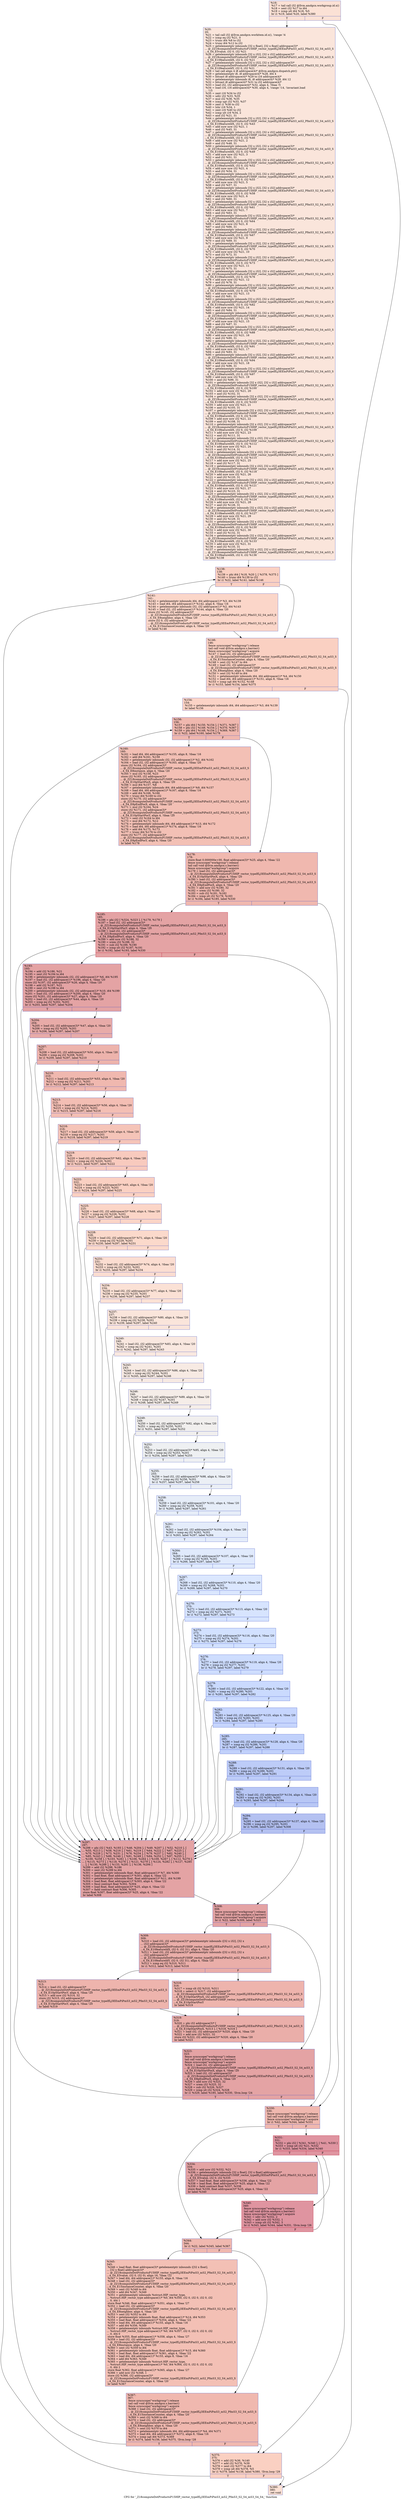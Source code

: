 digraph "CFG for '_Z18computeDotProductsP15HIP_vector_typeIfLj3EEmPiPmS3_mS2_PfmS3_S2_S4_mS3_S4_S4_' function" {
	label="CFG for '_Z18computeDotProductsP15HIP_vector_typeIfLj3EEmPiPmS3_mS2_PfmS3_S2_S4_mS3_S4_S4_' function";

	Node0x58ab720 [shape=record,color="#3d50c3ff", style=filled, fillcolor="#f7bca170",label="{%16:\l  %17 = tail call i32 @llvm.amdgcn.workgroup.id.x()\l  %18 = sext i32 %17 to i64\l  %19 = icmp ult i64 %18, %5\l  br i1 %19, label %20, label %380\l|{<s0>T|<s1>F}}"];
	Node0x58ab720:s0 -> Node0x58ac230;
	Node0x58ab720:s1 -> Node0x58ac2c0;
	Node0x58ac230 [shape=record,color="#3d50c3ff", style=filled, fillcolor="#f4c5ad70",label="{%20:\l20:                                               \l  %21 = tail call i32 @llvm.amdgcn.workitem.id.x(), !range !4\l  %22 = icmp eq i32 %21, 0\l  %23 = trunc i64 %8 to i32\l  %24 = trunc i64 %12 to i32\l  %25 = getelementptr inbounds [32 x float], [32 x float] addrspace(3)*\l... @_ZZ18computeDotProductsP15HIP_vector_typeIfLj3EEmPiPmS3_mS2_PfmS3_S2_S4_mS3_S\l...4_S4_E5value, i32 0, i32 %21\l  %26 = getelementptr inbounds [32 x i32], [32 x i32] addrspace(3)*\l... @_ZZ18computeDotProductsP15HIP_vector_typeIfLj3EEmPiPmS3_mS2_PfmS3_S2_S4_mS3_S\l...4_S4_E10featureIdX, i32 0, i32 %21\l  %27 = getelementptr inbounds [32 x i32], [32 x i32] addrspace(3)*\l... @_ZZ18computeDotProductsP15HIP_vector_typeIfLj3EEmPiPmS3_mS2_PfmS3_S2_S4_mS3_S\l...4_S4_E10featureIdY, i32 0, i32 %21\l  %28 = tail call align 4 i8 addrspace(4)* @llvm.amdgcn.dispatch.ptr()\l  %29 = getelementptr i8, i8 addrspace(4)* %28, i64 4\l  %30 = bitcast i8 addrspace(4)* %29 to i16 addrspace(4)*\l  %31 = getelementptr inbounds i8, i8 addrspace(4)* %28, i64 12\l  %32 = bitcast i8 addrspace(4)* %31 to i32 addrspace(4)*\l  %33 = load i32, i32 addrspace(4)* %32, align 4, !tbaa !5\l  %34 = load i16, i16 addrspace(4)* %30, align 4, !range !14, !invariant.load\l... !15\l  %35 = zext i16 %34 to i32\l  %36 = udiv i32 %33, %35\l  %37 = mul i32 %36, %35\l  %38 = icmp ugt i32 %33, %37\l  %39 = zext i1 %38 to i32\l  %40 = lshr i16 %34, 1\l  %41 = zext i16 %40 to i32\l  %42 = icmp ult i16 %34, 2\l  %43 = and i32 %21, 31\l  %44 = getelementptr inbounds [32 x i32], [32 x i32] addrspace(3)*\l... @_ZZ18computeDotProductsP15HIP_vector_typeIfLj3EEmPiPmS3_mS2_PfmS3_S2_S4_mS3_S\l...4_S4_E10featureIdX, i32 0, i32 %43\l  %45 = add nuw nsw i32 %21, 1\l  %46 = and i32 %45, 31\l  %47 = getelementptr inbounds [32 x i32], [32 x i32] addrspace(3)*\l... @_ZZ18computeDotProductsP15HIP_vector_typeIfLj3EEmPiPmS3_mS2_PfmS3_S2_S4_mS3_S\l...4_S4_E10featureIdX, i32 0, i32 %46\l  %48 = add nuw nsw i32 %21, 2\l  %49 = and i32 %48, 31\l  %50 = getelementptr inbounds [32 x i32], [32 x i32] addrspace(3)*\l... @_ZZ18computeDotProductsP15HIP_vector_typeIfLj3EEmPiPmS3_mS2_PfmS3_S2_S4_mS3_S\l...4_S4_E10featureIdX, i32 0, i32 %49\l  %51 = add nuw nsw i32 %21, 3\l  %52 = and i32 %51, 31\l  %53 = getelementptr inbounds [32 x i32], [32 x i32] addrspace(3)*\l... @_ZZ18computeDotProductsP15HIP_vector_typeIfLj3EEmPiPmS3_mS2_PfmS3_S2_S4_mS3_S\l...4_S4_E10featureIdX, i32 0, i32 %52\l  %54 = add nuw nsw i32 %21, 4\l  %55 = and i32 %54, 31\l  %56 = getelementptr inbounds [32 x i32], [32 x i32] addrspace(3)*\l... @_ZZ18computeDotProductsP15HIP_vector_typeIfLj3EEmPiPmS3_mS2_PfmS3_S2_S4_mS3_S\l...4_S4_E10featureIdX, i32 0, i32 %55\l  %57 = add nuw nsw i32 %21, 5\l  %58 = and i32 %57, 31\l  %59 = getelementptr inbounds [32 x i32], [32 x i32] addrspace(3)*\l... @_ZZ18computeDotProductsP15HIP_vector_typeIfLj3EEmPiPmS3_mS2_PfmS3_S2_S4_mS3_S\l...4_S4_E10featureIdX, i32 0, i32 %58\l  %60 = add nuw nsw i32 %21, 6\l  %61 = and i32 %60, 31\l  %62 = getelementptr inbounds [32 x i32], [32 x i32] addrspace(3)*\l... @_ZZ18computeDotProductsP15HIP_vector_typeIfLj3EEmPiPmS3_mS2_PfmS3_S2_S4_mS3_S\l...4_S4_E10featureIdX, i32 0, i32 %61\l  %63 = add nuw nsw i32 %21, 7\l  %64 = and i32 %63, 31\l  %65 = getelementptr inbounds [32 x i32], [32 x i32] addrspace(3)*\l... @_ZZ18computeDotProductsP15HIP_vector_typeIfLj3EEmPiPmS3_mS2_PfmS3_S2_S4_mS3_S\l...4_S4_E10featureIdX, i32 0, i32 %64\l  %66 = add nuw nsw i32 %21, 8\l  %67 = and i32 %66, 31\l  %68 = getelementptr inbounds [32 x i32], [32 x i32] addrspace(3)*\l... @_ZZ18computeDotProductsP15HIP_vector_typeIfLj3EEmPiPmS3_mS2_PfmS3_S2_S4_mS3_S\l...4_S4_E10featureIdX, i32 0, i32 %67\l  %69 = add nuw nsw i32 %21, 9\l  %70 = and i32 %69, 31\l  %71 = getelementptr inbounds [32 x i32], [32 x i32] addrspace(3)*\l... @_ZZ18computeDotProductsP15HIP_vector_typeIfLj3EEmPiPmS3_mS2_PfmS3_S2_S4_mS3_S\l...4_S4_E10featureIdX, i32 0, i32 %70\l  %72 = add nuw nsw i32 %21, 10\l  %73 = and i32 %72, 31\l  %74 = getelementptr inbounds [32 x i32], [32 x i32] addrspace(3)*\l... @_ZZ18computeDotProductsP15HIP_vector_typeIfLj3EEmPiPmS3_mS2_PfmS3_S2_S4_mS3_S\l...4_S4_E10featureIdX, i32 0, i32 %73\l  %75 = add nuw nsw i32 %21, 11\l  %76 = and i32 %75, 31\l  %77 = getelementptr inbounds [32 x i32], [32 x i32] addrspace(3)*\l... @_ZZ18computeDotProductsP15HIP_vector_typeIfLj3EEmPiPmS3_mS2_PfmS3_S2_S4_mS3_S\l...4_S4_E10featureIdX, i32 0, i32 %76\l  %78 = add nuw nsw i32 %21, 12\l  %79 = and i32 %78, 31\l  %80 = getelementptr inbounds [32 x i32], [32 x i32] addrspace(3)*\l... @_ZZ18computeDotProductsP15HIP_vector_typeIfLj3EEmPiPmS3_mS2_PfmS3_S2_S4_mS3_S\l...4_S4_E10featureIdX, i32 0, i32 %79\l  %81 = add nuw nsw i32 %21, 13\l  %82 = and i32 %81, 31\l  %83 = getelementptr inbounds [32 x i32], [32 x i32] addrspace(3)*\l... @_ZZ18computeDotProductsP15HIP_vector_typeIfLj3EEmPiPmS3_mS2_PfmS3_S2_S4_mS3_S\l...4_S4_E10featureIdX, i32 0, i32 %82\l  %84 = add nuw nsw i32 %21, 14\l  %85 = and i32 %84, 31\l  %86 = getelementptr inbounds [32 x i32], [32 x i32] addrspace(3)*\l... @_ZZ18computeDotProductsP15HIP_vector_typeIfLj3EEmPiPmS3_mS2_PfmS3_S2_S4_mS3_S\l...4_S4_E10featureIdX, i32 0, i32 %85\l  %87 = add nuw nsw i32 %21, 15\l  %88 = and i32 %87, 31\l  %89 = getelementptr inbounds [32 x i32], [32 x i32] addrspace(3)*\l... @_ZZ18computeDotProductsP15HIP_vector_typeIfLj3EEmPiPmS3_mS2_PfmS3_S2_S4_mS3_S\l...4_S4_E10featureIdX, i32 0, i32 %88\l  %90 = add nuw nsw i32 %21, 16\l  %91 = and i32 %90, 31\l  %92 = getelementptr inbounds [32 x i32], [32 x i32] addrspace(3)*\l... @_ZZ18computeDotProductsP15HIP_vector_typeIfLj3EEmPiPmS3_mS2_PfmS3_S2_S4_mS3_S\l...4_S4_E10featureIdX, i32 0, i32 %91\l  %93 = add nuw nsw i32 %21, 17\l  %94 = and i32 %93, 31\l  %95 = getelementptr inbounds [32 x i32], [32 x i32] addrspace(3)*\l... @_ZZ18computeDotProductsP15HIP_vector_typeIfLj3EEmPiPmS3_mS2_PfmS3_S2_S4_mS3_S\l...4_S4_E10featureIdX, i32 0, i32 %94\l  %96 = add nuw nsw i32 %21, 18\l  %97 = and i32 %96, 31\l  %98 = getelementptr inbounds [32 x i32], [32 x i32] addrspace(3)*\l... @_ZZ18computeDotProductsP15HIP_vector_typeIfLj3EEmPiPmS3_mS2_PfmS3_S2_S4_mS3_S\l...4_S4_E10featureIdX, i32 0, i32 %97\l  %99 = add nuw nsw i32 %21, 19\l  %100 = and i32 %99, 31\l  %101 = getelementptr inbounds [32 x i32], [32 x i32] addrspace(3)*\l... @_ZZ18computeDotProductsP15HIP_vector_typeIfLj3EEmPiPmS3_mS2_PfmS3_S2_S4_mS3_S\l...4_S4_E10featureIdX, i32 0, i32 %100\l  %102 = add nuw nsw i32 %21, 20\l  %103 = and i32 %102, 31\l  %104 = getelementptr inbounds [32 x i32], [32 x i32] addrspace(3)*\l... @_ZZ18computeDotProductsP15HIP_vector_typeIfLj3EEmPiPmS3_mS2_PfmS3_S2_S4_mS3_S\l...4_S4_E10featureIdX, i32 0, i32 %103\l  %105 = add nuw nsw i32 %21, 21\l  %106 = and i32 %105, 31\l  %107 = getelementptr inbounds [32 x i32], [32 x i32] addrspace(3)*\l... @_ZZ18computeDotProductsP15HIP_vector_typeIfLj3EEmPiPmS3_mS2_PfmS3_S2_S4_mS3_S\l...4_S4_E10featureIdX, i32 0, i32 %106\l  %108 = add nuw nsw i32 %21, 22\l  %109 = and i32 %108, 31\l  %110 = getelementptr inbounds [32 x i32], [32 x i32] addrspace(3)*\l... @_ZZ18computeDotProductsP15HIP_vector_typeIfLj3EEmPiPmS3_mS2_PfmS3_S2_S4_mS3_S\l...4_S4_E10featureIdX, i32 0, i32 %109\l  %111 = add nuw nsw i32 %21, 23\l  %112 = and i32 %111, 31\l  %113 = getelementptr inbounds [32 x i32], [32 x i32] addrspace(3)*\l... @_ZZ18computeDotProductsP15HIP_vector_typeIfLj3EEmPiPmS3_mS2_PfmS3_S2_S4_mS3_S\l...4_S4_E10featureIdX, i32 0, i32 %112\l  %114 = add nuw nsw i32 %21, 24\l  %115 = and i32 %114, 31\l  %116 = getelementptr inbounds [32 x i32], [32 x i32] addrspace(3)*\l... @_ZZ18computeDotProductsP15HIP_vector_typeIfLj3EEmPiPmS3_mS2_PfmS3_S2_S4_mS3_S\l...4_S4_E10featureIdX, i32 0, i32 %115\l  %117 = add nuw nsw i32 %21, 25\l  %118 = and i32 %117, 31\l  %119 = getelementptr inbounds [32 x i32], [32 x i32] addrspace(3)*\l... @_ZZ18computeDotProductsP15HIP_vector_typeIfLj3EEmPiPmS3_mS2_PfmS3_S2_S4_mS3_S\l...4_S4_E10featureIdX, i32 0, i32 %118\l  %120 = add nuw nsw i32 %21, 26\l  %121 = and i32 %120, 31\l  %122 = getelementptr inbounds [32 x i32], [32 x i32] addrspace(3)*\l... @_ZZ18computeDotProductsP15HIP_vector_typeIfLj3EEmPiPmS3_mS2_PfmS3_S2_S4_mS3_S\l...4_S4_E10featureIdX, i32 0, i32 %121\l  %123 = add nuw nsw i32 %21, 27\l  %124 = and i32 %123, 31\l  %125 = getelementptr inbounds [32 x i32], [32 x i32] addrspace(3)*\l... @_ZZ18computeDotProductsP15HIP_vector_typeIfLj3EEmPiPmS3_mS2_PfmS3_S2_S4_mS3_S\l...4_S4_E10featureIdX, i32 0, i32 %124\l  %126 = add nuw nsw i32 %21, 28\l  %127 = and i32 %126, 31\l  %128 = getelementptr inbounds [32 x i32], [32 x i32] addrspace(3)*\l... @_ZZ18computeDotProductsP15HIP_vector_typeIfLj3EEmPiPmS3_mS2_PfmS3_S2_S4_mS3_S\l...4_S4_E10featureIdX, i32 0, i32 %127\l  %129 = add nuw nsw i32 %21, 29\l  %130 = and i32 %129, 31\l  %131 = getelementptr inbounds [32 x i32], [32 x i32] addrspace(3)*\l... @_ZZ18computeDotProductsP15HIP_vector_typeIfLj3EEmPiPmS3_mS2_PfmS3_S2_S4_mS3_S\l...4_S4_E10featureIdX, i32 0, i32 %130\l  %132 = add nuw nsw i32 %21, 30\l  %133 = and i32 %132, 31\l  %134 = getelementptr inbounds [32 x i32], [32 x i32] addrspace(3)*\l... @_ZZ18computeDotProductsP15HIP_vector_typeIfLj3EEmPiPmS3_mS2_PfmS3_S2_S4_mS3_S\l...4_S4_E10featureIdX, i32 0, i32 %133\l  %135 = add nuw nsw i32 %21, 31\l  %136 = and i32 %135, 31\l  %137 = getelementptr inbounds [32 x i32], [32 x i32] addrspace(3)*\l... @_ZZ18computeDotProductsP15HIP_vector_typeIfLj3EEmPiPmS3_mS2_PfmS3_S2_S4_mS3_S\l...4_S4_E10featureIdX, i32 0, i32 %136\l  br label %138\l}"];
	Node0x58ac230 -> Node0x58b32d0;
	Node0x58b32d0 [shape=record,color="#3d50c3ff", style=filled, fillcolor="#f3947570",label="{%138:\l138:                                              \l  %139 = phi i64 [ %18, %20 ], [ %378, %375 ]\l  %140 = trunc i64 %139 to i32\l  br i1 %22, label %141, label %146\l|{<s0>T|<s1>F}}"];
	Node0x58b32d0:s0 -> Node0x58b35b0;
	Node0x58b32d0:s1 -> Node0x58b3640;
	Node0x58b35b0 [shape=record,color="#3d50c3ff", style=filled, fillcolor="#f6a38570",label="{%141:\l141:                                              \l  %142 = getelementptr inbounds i64, i64 addrspace(1)* %3, i64 %139\l  %143 = load i64, i64 addrspace(1)* %142, align 8, !tbaa !16\l  %144 = getelementptr inbounds i32, i32 addrspace(1)* %2, i64 %143\l  %145 = load i32, i32 addrspace(1)* %144, align 4, !tbaa !20\l  store i32 %145, i32 addrspace(3)*\l... @_ZZ18computeDotProductsP15HIP_vector_typeIfLj3EEmPiPmS3_mS2_PfmS3_S2_S4_mS3_S\l...4_S4_E8neighbor, align 4, !tbaa !20\l  store i32 0, i32 addrspace(3)*\l... @_ZZ18computeDotProductsP15HIP_vector_typeIfLj3EEmPiPmS3_mS2_PfmS3_S2_S4_mS3_S\l...4_S4_E15instanceCounter, align 4, !tbaa !20\l  br label %146\l}"];
	Node0x58b35b0 -> Node0x58b3640;
	Node0x58b3640 [shape=record,color="#3d50c3ff", style=filled, fillcolor="#f3947570",label="{%146:\l146:                                              \l  fence syncscope(\"workgroup\") release\l  tail call void @llvm.amdgcn.s.barrier()\l  fence syncscope(\"workgroup\") acquire\l  %147 = load i32, i32 addrspace(3)*\l... @_ZZ18computeDotProductsP15HIP_vector_typeIfLj3EEmPiPmS3_mS2_PfmS3_S2_S4_mS3_S\l...4_S4_E15instanceCounter, align 4, !tbaa !20\l  %148 = sext i32 %147 to i64\l  %149 = load i32, i32 addrspace(3)*\l... @_ZZ18computeDotProductsP15HIP_vector_typeIfLj3EEmPiPmS3_mS2_PfmS3_S2_S4_mS3_S\l...4_S4_E8neighbor, align 4, !tbaa !20\l  %150 = sext i32 %149 to i64\l  %151 = getelementptr inbounds i64, i64 addrspace(1)* %4, i64 %150\l  %152 = load i64, i64 addrspace(1)* %151, align 8, !tbaa !16\l  %153 = icmp ugt i64 %152, %148\l  br i1 %153, label %154, label %375\l|{<s0>T|<s1>F}}"];
	Node0x58b3640:s0 -> Node0x58b4600;
	Node0x58b3640:s1 -> Node0x58b3400;
	Node0x58b4600 [shape=record,color="#3d50c3ff", style=filled, fillcolor="#f59c7d70",label="{%154:\l154:                                              \l  %155 = getelementptr inbounds i64, i64 addrspace(1)* %3, i64 %139\l  br label %156\l}"];
	Node0x58b4600 -> Node0x58b5280;
	Node0x58b5280 [shape=record,color="#3d50c3ff", style=filled, fillcolor="#dc5d4a70",label="{%156:\l156:                                              \l  %157 = phi i64 [ %150, %154 ], [ %371, %367 ]\l  %158 = phi i32 [ %149, %154 ], [ %370, %367 ]\l  %159 = phi i64 [ %148, %154 ], [ %369, %367 ]\l  br i1 %22, label %160, label %178\l|{<s0>T|<s1>F}}"];
	Node0x58b5280:s0 -> Node0x58b56c0;
	Node0x58b5280:s1 -> Node0x58b5750;
	Node0x58b56c0 [shape=record,color="#3d50c3ff", style=filled, fillcolor="#e5705870",label="{%160:\l160:                                              \l  %161 = load i64, i64 addrspace(1)* %155, align 8, !tbaa !16\l  %162 = add i64 %161, %159\l  %163 = getelementptr inbounds i32, i32 addrspace(1)* %2, i64 %162\l  %164 = load i32, i32 addrspace(1)* %163, align 4, !tbaa !20\l  store i32 %164, i32 addrspace(3)*\l... @_ZZ18computeDotProductsP15HIP_vector_typeIfLj3EEmPiPmS3_mS2_PfmS3_S2_S4_mS3_S\l...4_S4_E8instance, align 4, !tbaa !20\l  %165 = mul i32 %158, %23\l  store i32 %165, i32 addrspace(3)*\l... @_ZZ18computeDotProductsP15HIP_vector_typeIfLj3EEmPiPmS3_mS2_PfmS3_S2_S4_mS3_S\l...4_S4_E10pStartPosX, align 4, !tbaa !20\l  %166 = mul i64 %157, %8\l  %167 = getelementptr inbounds i64, i64 addrspace(1)* %9, i64 %157\l  %168 = load i64, i64 addrspace(1)* %167, align 8, !tbaa !16\l  %169 = add i64 %168, %166\l  %170 = trunc i64 %169 to i32\l  store i32 %170, i32 addrspace(3)*\l... @_ZZ18computeDotProductsP15HIP_vector_typeIfLj3EEmPiPmS3_mS2_PfmS3_S2_S4_mS3_S\l...4_S4_E8pEndPosX, align 4, !tbaa !20\l  %171 = mul i32 %164, %24\l  store i32 %171, i32 addrspace(3)*\l... @_ZZ18computeDotProductsP15HIP_vector_typeIfLj3EEmPiPmS3_mS2_PfmS3_S2_S4_mS3_S\l...4_S4_E10pStartPosY, align 4, !tbaa !20\l  %172 = sext i32 %164 to i64\l  %173 = mul i64 %172, %12\l  %174 = getelementptr inbounds i64, i64 addrspace(1)* %13, i64 %172\l  %175 = load i64, i64 addrspace(1)* %174, align 8, !tbaa !16\l  %176 = add i64 %175, %173\l  %177 = trunc i64 %176 to i32\l  store i32 %177, i32 addrspace(3)*\l... @_ZZ18computeDotProductsP15HIP_vector_typeIfLj3EEmPiPmS3_mS2_PfmS3_S2_S4_mS3_S\l...4_S4_E8pEndPosY, align 4, !tbaa !20\l  br label %178\l}"];
	Node0x58b56c0 -> Node0x58b5750;
	Node0x58b5750 [shape=record,color="#3d50c3ff", style=filled, fillcolor="#dc5d4a70",label="{%178:\l178:                                              \l  store float 0.000000e+00, float addrspace(3)* %25, align 4, !tbaa !22\l  fence syncscope(\"workgroup\") release\l  tail call void @llvm.amdgcn.s.barrier()\l  fence syncscope(\"workgroup\") acquire\l  %179 = load i32, i32 addrspace(3)*\l... @_ZZ18computeDotProductsP15HIP_vector_typeIfLj3EEmPiPmS3_mS2_PfmS3_S2_S4_mS3_S\l...4_S4_E10pStartPosX, align 4, !tbaa !20\l  %180 = load i32, i32 addrspace(3)*\l... @_ZZ18computeDotProductsP15HIP_vector_typeIfLj3EEmPiPmS3_mS2_PfmS3_S2_S4_mS3_S\l...4_S4_E8pEndPosX, align 4, !tbaa !20\l  %181 = add nsw i32 %180, 32\l  %182 = srem i32 %180, 32\l  %183 = sub i32 %181, %182\l  %184 = icmp slt i32 %179, %183\l  br i1 %184, label %185, label %330\l|{<s0>T|<s1>F}}"];
	Node0x58b5750:s0 -> Node0x58b75d0;
	Node0x58b5750:s1 -> Node0x58b7620;
	Node0x58b75d0 [shape=record,color="#b70d28ff", style=filled, fillcolor="#c32e3170",label="{%185:\l185:                                              \l  %186 = phi i32 [ %324, %323 ], [ %179, %178 ]\l  %187 = load i32, i32 addrspace(3)*\l... @_ZZ18computeDotProductsP15HIP_vector_typeIfLj3EEmPiPmS3_mS2_PfmS3_S2_S4_mS3_S\l...4_S4_E10pStartPosY, align 4, !tbaa !20\l  %188 = load i32, i32 addrspace(3)*\l... @_ZZ18computeDotProductsP15HIP_vector_typeIfLj3EEmPiPmS3_mS2_PfmS3_S2_S4_mS3_S\l...4_S4_E8pEndPosY, align 4, !tbaa !20\l  %189 = add nsw i32 %188, 32\l  %190 = srem i32 %188, 32\l  %191 = sub i32 %189, %190\l  %192 = icmp slt i32 %187, %191\l  br i1 %192, label %193, label %330\l|{<s0>T|<s1>F}}"];
	Node0x58b75d0:s0 -> Node0x58b7c20;
	Node0x58b75d0:s1 -> Node0x58b7620;
	Node0x58b7c20 [shape=record,color="#3d50c3ff", style=filled, fillcolor="#c32e3170",label="{%193:\l193:                                              \l  %194 = add i32 %186, %21\l  %195 = zext i32 %194 to i64\l  %196 = getelementptr inbounds i32, i32 addrspace(1)* %6, i64 %195\l  %197 = load i32, i32 addrspace(1)* %196, align 4, !tbaa !20\l  store i32 %197, i32 addrspace(3)* %26, align 4, !tbaa !20\l  %198 = add i32 %187, %21\l  %199 = zext i32 %198 to i64\l  %200 = getelementptr inbounds i32, i32 addrspace(1)* %10, i64 %199\l  %201 = load i32, i32 addrspace(1)* %200, align 4, !tbaa !20\l  store i32 %201, i32 addrspace(3)* %27, align 4, !tbaa !20\l  %202 = load i32, i32 addrspace(3)* %44, align 4, !tbaa !20\l  %203 = icmp eq i32 %202, %201\l  br i1 %203, label %297, label %204\l|{<s0>T|<s1>F}}"];
	Node0x58b7c20:s0 -> Node0x58b83a0;
	Node0x58b7c20:s1 -> Node0x58b83f0;
	Node0x58b83f0 [shape=record,color="#3d50c3ff", style=filled, fillcolor="#cc403a70",label="{%204:\l204:                                              \l  %205 = load i32, i32 addrspace(3)* %47, align 4, !tbaa !20\l  %206 = icmp eq i32 %205, %201\l  br i1 %206, label %297, label %207\l|{<s0>T|<s1>F}}"];
	Node0x58b83f0:s0 -> Node0x58b83a0;
	Node0x58b83f0:s1 -> Node0x58b8630;
	Node0x58b8630 [shape=record,color="#3d50c3ff", style=filled, fillcolor="#d6524470",label="{%207:\l207:                                              \l  %208 = load i32, i32 addrspace(3)* %50, align 4, !tbaa !20\l  %209 = icmp eq i32 %208, %201\l  br i1 %209, label %297, label %210\l|{<s0>T|<s1>F}}"];
	Node0x58b8630:s0 -> Node0x58b83a0;
	Node0x58b8630:s1 -> Node0x58b8830;
	Node0x58b8830 [shape=record,color="#3d50c3ff", style=filled, fillcolor="#dc5d4a70",label="{%210:\l210:                                              \l  %211 = load i32, i32 addrspace(3)* %53, align 4, !tbaa !20\l  %212 = icmp eq i32 %211, %201\l  br i1 %212, label %297, label %213\l|{<s0>T|<s1>F}}"];
	Node0x58b8830:s0 -> Node0x58b83a0;
	Node0x58b8830:s1 -> Node0x58b8a30;
	Node0x58b8a30 [shape=record,color="#3d50c3ff", style=filled, fillcolor="#e36c5570",label="{%213:\l213:                                              \l  %214 = load i32, i32 addrspace(3)* %56, align 4, !tbaa !20\l  %215 = icmp eq i32 %214, %201\l  br i1 %215, label %297, label %216\l|{<s0>T|<s1>F}}"];
	Node0x58b8a30:s0 -> Node0x58b83a0;
	Node0x58b8a30:s1 -> Node0x58b8c30;
	Node0x58b8c30 [shape=record,color="#3d50c3ff", style=filled, fillcolor="#e97a5f70",label="{%216:\l216:                                              \l  %217 = load i32, i32 addrspace(3)* %59, align 4, !tbaa !20\l  %218 = icmp eq i32 %217, %201\l  br i1 %218, label %297, label %219\l|{<s0>T|<s1>F}}"];
	Node0x58b8c30:s0 -> Node0x58b83a0;
	Node0x58b8c30:s1 -> Node0x58b8e30;
	Node0x58b8e30 [shape=record,color="#3d50c3ff", style=filled, fillcolor="#ef886b70",label="{%219:\l219:                                              \l  %220 = load i32, i32 addrspace(3)* %62, align 4, !tbaa !20\l  %221 = icmp eq i32 %220, %201\l  br i1 %221, label %297, label %222\l|{<s0>T|<s1>F}}"];
	Node0x58b8e30:s0 -> Node0x58b83a0;
	Node0x58b8e30:s1 -> Node0x58b9030;
	Node0x58b9030 [shape=record,color="#3d50c3ff", style=filled, fillcolor="#f3947570",label="{%222:\l222:                                              \l  %223 = load i32, i32 addrspace(3)* %65, align 4, !tbaa !20\l  %224 = icmp eq i32 %223, %201\l  br i1 %224, label %297, label %225\l|{<s0>T|<s1>F}}"];
	Node0x58b9030:s0 -> Node0x58b83a0;
	Node0x58b9030:s1 -> Node0x58b9230;
	Node0x58b9230 [shape=record,color="#3d50c3ff", style=filled, fillcolor="#f5a08170",label="{%225:\l225:                                              \l  %226 = load i32, i32 addrspace(3)* %68, align 4, !tbaa !20\l  %227 = icmp eq i32 %226, %201\l  br i1 %227, label %297, label %228\l|{<s0>T|<s1>F}}"];
	Node0x58b9230:s0 -> Node0x58b83a0;
	Node0x58b9230:s1 -> Node0x58b9430;
	Node0x58b9430 [shape=record,color="#3d50c3ff", style=filled, fillcolor="#f7a88970",label="{%228:\l228:                                              \l  %229 = load i32, i32 addrspace(3)* %71, align 4, !tbaa !20\l  %230 = icmp eq i32 %229, %201\l  br i1 %230, label %297, label %231\l|{<s0>T|<s1>F}}"];
	Node0x58b9430:s0 -> Node0x58b83a0;
	Node0x58b9430:s1 -> Node0x58b9630;
	Node0x58b9630 [shape=record,color="#3d50c3ff", style=filled, fillcolor="#f7b39670",label="{%231:\l231:                                              \l  %232 = load i32, i32 addrspace(3)* %74, align 4, !tbaa !20\l  %233 = icmp eq i32 %232, %201\l  br i1 %233, label %297, label %234\l|{<s0>T|<s1>F}}"];
	Node0x58b9630:s0 -> Node0x58b83a0;
	Node0x58b9630:s1 -> Node0x58b9830;
	Node0x58b9830 [shape=record,color="#3d50c3ff", style=filled, fillcolor="#f7bca170",label="{%234:\l234:                                              \l  %235 = load i32, i32 addrspace(3)* %77, align 4, !tbaa !20\l  %236 = icmp eq i32 %235, %201\l  br i1 %236, label %297, label %237\l|{<s0>T|<s1>F}}"];
	Node0x58b9830:s0 -> Node0x58b83a0;
	Node0x58b9830:s1 -> Node0x58b9a30;
	Node0x58b9a30 [shape=record,color="#3d50c3ff", style=filled, fillcolor="#f4c5ad70",label="{%237:\l237:                                              \l  %238 = load i32, i32 addrspace(3)* %80, align 4, !tbaa !20\l  %239 = icmp eq i32 %238, %201\l  br i1 %239, label %297, label %240\l|{<s0>T|<s1>F}}"];
	Node0x58b9a30:s0 -> Node0x58b83a0;
	Node0x58b9a30:s1 -> Node0x58b9c30;
	Node0x58b9c30 [shape=record,color="#3d50c3ff", style=filled, fillcolor="#f1ccb870",label="{%240:\l240:                                              \l  %241 = load i32, i32 addrspace(3)* %83, align 4, !tbaa !20\l  %242 = icmp eq i32 %241, %201\l  br i1 %242, label %297, label %243\l|{<s0>T|<s1>F}}"];
	Node0x58b9c30:s0 -> Node0x58b83a0;
	Node0x58b9c30:s1 -> Node0x58b9e30;
	Node0x58b9e30 [shape=record,color="#3d50c3ff", style=filled, fillcolor="#eed0c070",label="{%243:\l243:                                              \l  %244 = load i32, i32 addrspace(3)* %86, align 4, !tbaa !20\l  %245 = icmp eq i32 %244, %201\l  br i1 %245, label %297, label %246\l|{<s0>T|<s1>F}}"];
	Node0x58b9e30:s0 -> Node0x58b83a0;
	Node0x58b9e30:s1 -> Node0x58ba030;
	Node0x58ba030 [shape=record,color="#3d50c3ff", style=filled, fillcolor="#e8d6cc70",label="{%246:\l246:                                              \l  %247 = load i32, i32 addrspace(3)* %89, align 4, !tbaa !20\l  %248 = icmp eq i32 %247, %201\l  br i1 %248, label %297, label %249\l|{<s0>T|<s1>F}}"];
	Node0x58ba030:s0 -> Node0x58b83a0;
	Node0x58ba030:s1 -> Node0x58ba230;
	Node0x58ba230 [shape=record,color="#3d50c3ff", style=filled, fillcolor="#e0dbd870",label="{%249:\l249:                                              \l  %250 = load i32, i32 addrspace(3)* %92, align 4, !tbaa !20\l  %251 = icmp eq i32 %250, %201\l  br i1 %251, label %297, label %252\l|{<s0>T|<s1>F}}"];
	Node0x58ba230:s0 -> Node0x58b83a0;
	Node0x58ba230:s1 -> Node0x58ba430;
	Node0x58ba430 [shape=record,color="#3d50c3ff", style=filled, fillcolor="#d9dce170",label="{%252:\l252:                                              \l  %253 = load i32, i32 addrspace(3)* %95, align 4, !tbaa !20\l  %254 = icmp eq i32 %253, %201\l  br i1 %254, label %297, label %255\l|{<s0>T|<s1>F}}"];
	Node0x58ba430:s0 -> Node0x58b83a0;
	Node0x58ba430:s1 -> Node0x58ba630;
	Node0x58ba630 [shape=record,color="#3d50c3ff", style=filled, fillcolor="#d1dae970",label="{%255:\l255:                                              \l  %256 = load i32, i32 addrspace(3)* %98, align 4, !tbaa !20\l  %257 = icmp eq i32 %256, %201\l  br i1 %257, label %297, label %258\l|{<s0>T|<s1>F}}"];
	Node0x58ba630:s0 -> Node0x58b83a0;
	Node0x58ba630:s1 -> Node0x58b2940;
	Node0x58b2940 [shape=record,color="#3d50c3ff", style=filled, fillcolor="#c7d7f070",label="{%258:\l258:                                              \l  %259 = load i32, i32 addrspace(3)* %101, align 4, !tbaa !20\l  %260 = icmp eq i32 %259, %201\l  br i1 %260, label %297, label %261\l|{<s0>T|<s1>F}}"];
	Node0x58b2940:s0 -> Node0x58b83a0;
	Node0x58b2940:s1 -> Node0x58b3db0;
	Node0x58b3db0 [shape=record,color="#3d50c3ff", style=filled, fillcolor="#c1d4f470",label="{%261:\l261:                                              \l  %262 = load i32, i32 addrspace(3)* %104, align 4, !tbaa !20\l  %263 = icmp eq i32 %262, %201\l  br i1 %263, label %297, label %264\l|{<s0>T|<s1>F}}"];
	Node0x58b3db0:s0 -> Node0x58b83a0;
	Node0x58b3db0:s1 -> Node0x58b3fb0;
	Node0x58b3fb0 [shape=record,color="#3d50c3ff", style=filled, fillcolor="#b9d0f970",label="{%264:\l264:                                              \l  %265 = load i32, i32 addrspace(3)* %107, align 4, !tbaa !20\l  %266 = icmp eq i32 %265, %201\l  br i1 %266, label %297, label %267\l|{<s0>T|<s1>F}}"];
	Node0x58b3fb0:s0 -> Node0x58b83a0;
	Node0x58b3fb0:s1 -> Node0x58b41b0;
	Node0x58b41b0 [shape=record,color="#3d50c3ff", style=filled, fillcolor="#aec9fc70",label="{%267:\l267:                                              \l  %268 = load i32, i32 addrspace(3)* %110, align 4, !tbaa !20\l  %269 = icmp eq i32 %268, %201\l  br i1 %269, label %297, label %270\l|{<s0>T|<s1>F}}"];
	Node0x58b41b0:s0 -> Node0x58b83a0;
	Node0x58b41b0:s1 -> Node0x58ac800;
	Node0x58ac800 [shape=record,color="#3d50c3ff", style=filled, fillcolor="#a5c3fe70",label="{%270:\l270:                                              \l  %271 = load i32, i32 addrspace(3)* %113, align 4, !tbaa !20\l  %272 = icmp eq i32 %271, %201\l  br i1 %272, label %297, label %273\l|{<s0>T|<s1>F}}"];
	Node0x58ac800:s0 -> Node0x58b83a0;
	Node0x58ac800:s1 -> Node0x58aca00;
	Node0x58aca00 [shape=record,color="#3d50c3ff", style=filled, fillcolor="#9abbff70",label="{%273:\l273:                                              \l  %274 = load i32, i32 addrspace(3)* %116, align 4, !tbaa !20\l  %275 = icmp eq i32 %274, %201\l  br i1 %275, label %297, label %276\l|{<s0>T|<s1>F}}"];
	Node0x58aca00:s0 -> Node0x58b83a0;
	Node0x58aca00:s1 -> Node0x58acc00;
	Node0x58acc00 [shape=record,color="#3d50c3ff", style=filled, fillcolor="#8fb1fe70",label="{%276:\l276:                                              \l  %277 = load i32, i32 addrspace(3)* %119, align 4, !tbaa !20\l  %278 = icmp eq i32 %277, %201\l  br i1 %278, label %297, label %279\l|{<s0>T|<s1>F}}"];
	Node0x58acc00:s0 -> Node0x58b83a0;
	Node0x58acc00:s1 -> Node0x58ace00;
	Node0x58ace00 [shape=record,color="#3d50c3ff", style=filled, fillcolor="#88abfd70",label="{%279:\l279:                                              \l  %280 = load i32, i32 addrspace(3)* %122, align 4, !tbaa !20\l  %281 = icmp eq i32 %280, %201\l  br i1 %281, label %297, label %282\l|{<s0>T|<s1>F}}"];
	Node0x58ace00:s0 -> Node0x58b83a0;
	Node0x58ace00:s1 -> Node0x58ad000;
	Node0x58ad000 [shape=record,color="#3d50c3ff", style=filled, fillcolor="#7ea1fa70",label="{%282:\l282:                                              \l  %283 = load i32, i32 addrspace(3)* %125, align 4, !tbaa !20\l  %284 = icmp eq i32 %283, %201\l  br i1 %284, label %297, label %285\l|{<s0>T|<s1>F}}"];
	Node0x58ad000:s0 -> Node0x58b83a0;
	Node0x58ad000:s1 -> Node0x58b2b40;
	Node0x58b2b40 [shape=record,color="#3d50c3ff", style=filled, fillcolor="#7396f570",label="{%285:\l285:                                              \l  %286 = load i32, i32 addrspace(3)* %128, align 4, !tbaa !20\l  %287 = icmp eq i32 %286, %201\l  br i1 %287, label %297, label %288\l|{<s0>T|<s1>F}}"];
	Node0x58b2b40:s0 -> Node0x58b83a0;
	Node0x58b2b40:s1 -> Node0x58b2d40;
	Node0x58b2d40 [shape=record,color="#3d50c3ff", style=filled, fillcolor="#6a8bef70",label="{%288:\l288:                                              \l  %289 = load i32, i32 addrspace(3)* %131, align 4, !tbaa !20\l  %290 = icmp eq i32 %289, %201\l  br i1 %290, label %297, label %291\l|{<s0>T|<s1>F}}"];
	Node0x58b2d40:s0 -> Node0x58b83a0;
	Node0x58b2d40:s1 -> Node0x58b2f40;
	Node0x58b2f40 [shape=record,color="#3d50c3ff", style=filled, fillcolor="#5f7fe870",label="{%291:\l291:                                              \l  %292 = load i32, i32 addrspace(3)* %134, align 4, !tbaa !20\l  %293 = icmp eq i32 %292, %201\l  br i1 %293, label %297, label %294\l|{<s0>T|<s1>F}}"];
	Node0x58b2f40:s0 -> Node0x58b83a0;
	Node0x58b2f40:s1 -> Node0x58b3040;
	Node0x58b3040 [shape=record,color="#3d50c3ff", style=filled, fillcolor="#5572df70",label="{%294:\l294:                                              \l  %295 = load i32, i32 addrspace(3)* %137, align 4, !tbaa !20\l  %296 = icmp eq i32 %295, %201\l  br i1 %296, label %297, label %308\l|{<s0>T|<s1>F}}"];
	Node0x58b3040:s0 -> Node0x58b83a0;
	Node0x58b3040:s1 -> Node0x58bda10;
	Node0x58b83a0 [shape=record,color="#3d50c3ff", style=filled, fillcolor="#c32e3170",label="{%297:\l297:                                              \l  %298 = phi i32 [ %43, %193 ], [ %46, %204 ], [ %49, %207 ], [ %52, %210 ], [\l... %55, %213 ], [ %58, %216 ], [ %61, %219 ], [ %64, %222 ], [ %67, %225 ], [\l... %70, %228 ], [ %73, %231 ], [ %76, %234 ], [ %79, %237 ], [ %82, %240 ], [\l... %85, %243 ], [ %88, %246 ], [ %91, %249 ], [ %94, %252 ], [ %97, %255 ], [\l... %100, %258 ], [ %103, %261 ], [ %106, %264 ], [ %109, %267 ], [ %112, %270 ],\l... [ %115, %273 ], [ %118, %276 ], [ %121, %279 ], [ %124, %282 ], [ %127, %285\l... ], [ %130, %288 ], [ %133, %291 ], [ %136, %294 ]\l  %299 = add i32 %298, %186\l  %300 = zext i32 %299 to i64\l  %301 = getelementptr inbounds float, float addrspace(1)* %7, i64 %300\l  %302 = load float, float addrspace(1)* %301, align 4, !tbaa !22\l  %303 = getelementptr inbounds float, float addrspace(1)* %11, i64 %199\l  %304 = load float, float addrspace(1)* %303, align 4, !tbaa !22\l  %305 = fmul contract float %302, %304\l  %306 = load float, float addrspace(3)* %25, align 4, !tbaa !22\l  %307 = fadd contract float %306, %305\l  store float %307, float addrspace(3)* %25, align 4, !tbaa !22\l  br label %308\l}"];
	Node0x58b83a0 -> Node0x58bda10;
	Node0x58bda10 [shape=record,color="#3d50c3ff", style=filled, fillcolor="#c32e3170",label="{%308:\l308:                                              \l  fence syncscope(\"workgroup\") release\l  tail call void @llvm.amdgcn.s.barrier()\l  fence syncscope(\"workgroup\") acquire\l  br i1 %22, label %309, label %323\l|{<s0>T|<s1>F}}"];
	Node0x58bda10:s0 -> Node0x58bedb0;
	Node0x58bda10:s1 -> Node0x58b7790;
	Node0x58bedb0 [shape=record,color="#3d50c3ff", style=filled, fillcolor="#d0473d70",label="{%309:\l309:                                              \l  %310 = load i32, i32 addrspace(3)* getelementptr inbounds ([32 x i32], [32 x\l... i32] addrspace(3)*\l... @_ZZ18computeDotProductsP15HIP_vector_typeIfLj3EEmPiPmS3_mS2_PfmS3_S2_S4_mS3_S\l...4_S4_E10featureIdX, i32 0, i32 31), align 4, !tbaa !20\l  %311 = load i32, i32 addrspace(3)* getelementptr inbounds ([32 x i32], [32 x\l... i32] addrspace(3)*\l... @_ZZ18computeDotProductsP15HIP_vector_typeIfLj3EEmPiPmS3_mS2_PfmS3_S2_S4_mS3_S\l...4_S4_E10featureIdY, i32 0, i32 31), align 4, !tbaa !20\l  %312 = icmp eq i32 %310, %311\l  br i1 %312, label %313, label %316\l|{<s0>T|<s1>F}}"];
	Node0x58bedb0:s0 -> Node0x58bf350;
	Node0x58bedb0:s1 -> Node0x58bf3a0;
	Node0x58bf350 [shape=record,color="#3d50c3ff", style=filled, fillcolor="#d8564670",label="{%313:\l313:                                              \l  %314 = load i32, i32 addrspace(3)*\l... @_ZZ18computeDotProductsP15HIP_vector_typeIfLj3EEmPiPmS3_mS2_PfmS3_S2_S4_mS3_S\l...4_S4_E10pStartPosY, align 4, !tbaa !20\l  %315 = add nsw i32 %314, 32\l  store i32 %315, i32 addrspace(3)*\l... @_ZZ18computeDotProductsP15HIP_vector_typeIfLj3EEmPiPmS3_mS2_PfmS3_S2_S4_mS3_S\l...4_S4_E10pStartPosY, align 4, !tbaa !20\l  br label %319\l}"];
	Node0x58bf350 -> Node0x58bfa40;
	Node0x58bf3a0 [shape=record,color="#3d50c3ff", style=filled, fillcolor="#d8564670",label="{%316:\l316:                                              \l  %317 = icmp slt i32 %310, %311\l  %318 = select i1 %317, i32 addrspace(3)*\l... @_ZZ18computeDotProductsP15HIP_vector_typeIfLj3EEmPiPmS3_mS2_PfmS3_S2_S4_mS3_S\l...4_S4_E10pStartPosX, i32 addrspace(3)*\l... @_ZZ18computeDotProductsP15HIP_vector_typeIfLj3EEmPiPmS3_mS2_PfmS3_S2_S4_mS3_S\l...4_S4_E10pStartPosY\l  br label %319\l}"];
	Node0x58bf3a0 -> Node0x58bfa40;
	Node0x58bfa40 [shape=record,color="#3d50c3ff", style=filled, fillcolor="#d0473d70",label="{%319:\l319:                                              \l  %320 = phi i32 addrspace(3)* [\l... @_ZZ18computeDotProductsP15HIP_vector_typeIfLj3EEmPiPmS3_mS2_PfmS3_S2_S4_mS3_S\l...4_S4_E10pStartPosX, %313 ], [ %318, %316 ]\l  %321 = load i32, i32 addrspace(3)* %320, align 4, !tbaa !20\l  %322 = add nsw i32 %321, 32\l  store i32 %322, i32 addrspace(3)* %320, align 4, !tbaa !20\l  br label %323\l}"];
	Node0x58bfa40 -> Node0x58b7790;
	Node0x58b7790 [shape=record,color="#3d50c3ff", style=filled, fillcolor="#c32e3170",label="{%323:\l323:                                              \l  fence syncscope(\"workgroup\") release\l  tail call void @llvm.amdgcn.s.barrier()\l  fence syncscope(\"workgroup\") acquire\l  %324 = load i32, i32 addrspace(3)*\l... @_ZZ18computeDotProductsP15HIP_vector_typeIfLj3EEmPiPmS3_mS2_PfmS3_S2_S4_mS3_S\l...4_S4_E10pStartPosX, align 4, !tbaa !20\l  %325 = load i32, i32 addrspace(3)*\l... @_ZZ18computeDotProductsP15HIP_vector_typeIfLj3EEmPiPmS3_mS2_PfmS3_S2_S4_mS3_S\l...4_S4_E8pEndPosX, align 4, !tbaa !20\l  %326 = add nsw i32 %325, 32\l  %327 = srem i32 %325, 32\l  %328 = sub i32 %326, %327\l  %329 = icmp slt i32 %324, %328\l  br i1 %329, label %185, label %330, !llvm.loop !24\l|{<s0>T|<s1>F}}"];
	Node0x58b7790:s0 -> Node0x58b75d0;
	Node0x58b7790:s1 -> Node0x58b7620;
	Node0x58b7620 [shape=record,color="#3d50c3ff", style=filled, fillcolor="#dc5d4a70",label="{%330:\l330:                                              \l  fence syncscope(\"workgroup\") release\l  tail call void @llvm.amdgcn.s.barrier()\l  fence syncscope(\"workgroup\") acquire\l  br i1 %42, label %344, label %331\l|{<s0>T|<s1>F}}"];
	Node0x58b7620:s0 -> Node0x58c0690;
	Node0x58b7620:s1 -> Node0x58c06e0;
	Node0x58c06e0 [shape=record,color="#b70d28ff", style=filled, fillcolor="#b70d2870",label="{%331:\l331:                                              \l  %332 = phi i32 [ %341, %340 ], [ %41, %330 ]\l  %333 = icmp ult i32 %21, %332\l  br i1 %333, label %334, label %340\l|{<s0>T|<s1>F}}"];
	Node0x58c06e0:s0 -> Node0x58c09b0;
	Node0x58c06e0:s1 -> Node0x58c07e0;
	Node0x58c09b0 [shape=record,color="#3d50c3ff", style=filled, fillcolor="#c32e3170",label="{%334:\l334:                                              \l  %335 = add nsw i32 %332, %21\l  %336 = getelementptr inbounds [32 x float], [32 x float] addrspace(3)*\l... @_ZZ18computeDotProductsP15HIP_vector_typeIfLj3EEmPiPmS3_mS2_PfmS3_S2_S4_mS3_S\l...4_S4_E5value, i32 0, i32 %335\l  %337 = load float, float addrspace(3)* %336, align 4, !tbaa !22\l  %338 = load float, float addrspace(3)* %25, align 4, !tbaa !22\l  %339 = fadd contract float %337, %338\l  store float %339, float addrspace(3)* %25, align 4, !tbaa !22\l  br label %340\l}"];
	Node0x58c09b0 -> Node0x58c07e0;
	Node0x58c07e0 [shape=record,color="#b70d28ff", style=filled, fillcolor="#b70d2870",label="{%340:\l340:                                              \l  fence syncscope(\"workgroup\") release\l  tail call void @llvm.amdgcn.s.barrier()\l  fence syncscope(\"workgroup\") acquire\l  %341 = sdiv i32 %332, 2\l  %342 = add nsw i32 %332, 1\l  %343 = icmp ult i32 %342, 3\l  br i1 %343, label %344, label %331, !llvm.loop !26\l|{<s0>T|<s1>F}}"];
	Node0x58c07e0:s0 -> Node0x58c0690;
	Node0x58c07e0:s1 -> Node0x58c06e0;
	Node0x58c0690 [shape=record,color="#3d50c3ff", style=filled, fillcolor="#dc5d4a70",label="{%344:\l344:                                              \l  br i1 %22, label %345, label %367\l|{<s0>T|<s1>F}}"];
	Node0x58c0690:s0 -> Node0x58c1300;
	Node0x58c0690:s1 -> Node0x58b5340;
	Node0x58c1300 [shape=record,color="#3d50c3ff", style=filled, fillcolor="#e5705870",label="{%345:\l345:                                              \l  %346 = load float, float addrspace(3)* getelementptr inbounds ([32 x float],\l... [32 x float] addrspace(3)*\l... @_ZZ18computeDotProductsP15HIP_vector_typeIfLj3EEmPiPmS3_mS2_PfmS3_S2_S4_mS3_S\l...4_S4_E5value, i32 0, i32 0), align 16, !tbaa !22\l  %347 = load i64, i64 addrspace(1)* %155, align 8, !tbaa !16\l  %348 = load i32, i32 addrspace(3)*\l... @_ZZ18computeDotProductsP15HIP_vector_typeIfLj3EEmPiPmS3_mS2_PfmS3_S2_S4_mS3_S\l...4_S4_E15instanceCounter, align 4, !tbaa !20\l  %349 = sext i32 %348 to i64\l  %350 = add i64 %347, %349\l  %351 = getelementptr inbounds %struct.HIP_vector_type,\l... %struct.HIP_vector_type addrspace(1)* %0, i64 %350, i32 0, i32 0, i32 0, i32\l... 0, i64 1\l  store float %346, float addrspace(1)* %351, align 4, !tbaa !27\l  %352 = load i32, i32 addrspace(3)*\l... @_ZZ18computeDotProductsP15HIP_vector_typeIfLj3EEmPiPmS3_mS2_PfmS3_S2_S4_mS3_S\l...4_S4_E8neighbor, align 4, !tbaa !20\l  %353 = sext i32 %352 to i64\l  %354 = getelementptr inbounds float, float addrspace(1)* %14, i64 %353\l  %355 = load float, float addrspace(1)* %354, align 4, !tbaa !22\l  %356 = load i64, i64 addrspace(1)* %155, align 8, !tbaa !16\l  %357 = add i64 %356, %349\l  %358 = getelementptr inbounds %struct.HIP_vector_type,\l... %struct.HIP_vector_type addrspace(1)* %0, i64 %357, i32 0, i32 0, i32 0, i32\l... 0, i64 0\l  store float %355, float addrspace(1)* %358, align 4, !tbaa !27\l  %359 = load i32, i32 addrspace(3)*\l... @_ZZ18computeDotProductsP15HIP_vector_typeIfLj3EEmPiPmS3_mS2_PfmS3_S2_S4_mS3_S\l...4_S4_E8instance, align 4, !tbaa !20\l  %360 = sext i32 %359 to i64\l  %361 = getelementptr inbounds float, float addrspace(1)* %15, i64 %360\l  %362 = load float, float addrspace(1)* %361, align 4, !tbaa !22\l  %363 = load i64, i64 addrspace(1)* %155, align 8, !tbaa !16\l  %364 = add i64 %363, %349\l  %365 = getelementptr inbounds %struct.HIP_vector_type,\l... %struct.HIP_vector_type addrspace(1)* %0, i64 %364, i32 0, i32 0, i32 0, i32\l... 0, i64 2\l  store float %362, float addrspace(1)* %365, align 4, !tbaa !27\l  %366 = add nsw i32 %348, 1\l  store i32 %366, i32 addrspace(3)*\l... @_ZZ18computeDotProductsP15HIP_vector_typeIfLj3EEmPiPmS3_mS2_PfmS3_S2_S4_mS3_S\l...4_S4_E15instanceCounter, align 4, !tbaa !20\l  br label %367\l}"];
	Node0x58c1300 -> Node0x58b5340;
	Node0x58b5340 [shape=record,color="#3d50c3ff", style=filled, fillcolor="#dc5d4a70",label="{%367:\l367:                                              \l  fence syncscope(\"workgroup\") release\l  tail call void @llvm.amdgcn.s.barrier()\l  fence syncscope(\"workgroup\") acquire\l  %368 = load i32, i32 addrspace(3)*\l... @_ZZ18computeDotProductsP15HIP_vector_typeIfLj3EEmPiPmS3_mS2_PfmS3_S2_S4_mS3_S\l...4_S4_E15instanceCounter, align 4, !tbaa !20\l  %369 = sext i32 %368 to i64\l  %370 = load i32, i32 addrspace(3)*\l... @_ZZ18computeDotProductsP15HIP_vector_typeIfLj3EEmPiPmS3_mS2_PfmS3_S2_S4_mS3_S\l...4_S4_E8neighbor, align 4, !tbaa !20\l  %371 = sext i32 %370 to i64\l  %372 = getelementptr inbounds i64, i64 addrspace(1)* %4, i64 %371\l  %373 = load i64, i64 addrspace(1)* %372, align 8, !tbaa !16\l  %374 = icmp ugt i64 %373, %369\l  br i1 %374, label %156, label %375, !llvm.loop !28\l|{<s0>T|<s1>F}}"];
	Node0x58b5340:s0 -> Node0x58b5280;
	Node0x58b5340:s1 -> Node0x58b3400;
	Node0x58b3400 [shape=record,color="#3d50c3ff", style=filled, fillcolor="#f3947570",label="{%375:\l375:                                              \l  %376 = add i32 %36, %140\l  %377 = add i32 %376, %39\l  %378 = sext i32 %377 to i64\l  %379 = icmp ult i64 %378, %5\l  br i1 %379, label %138, label %380, !llvm.loop !29\l|{<s0>T|<s1>F}}"];
	Node0x58b3400:s0 -> Node0x58b32d0;
	Node0x58b3400:s1 -> Node0x58ac2c0;
	Node0x58ac2c0 [shape=record,color="#3d50c3ff", style=filled, fillcolor="#f7bca170",label="{%380:\l380:                                              \l  ret void\l}"];
}
